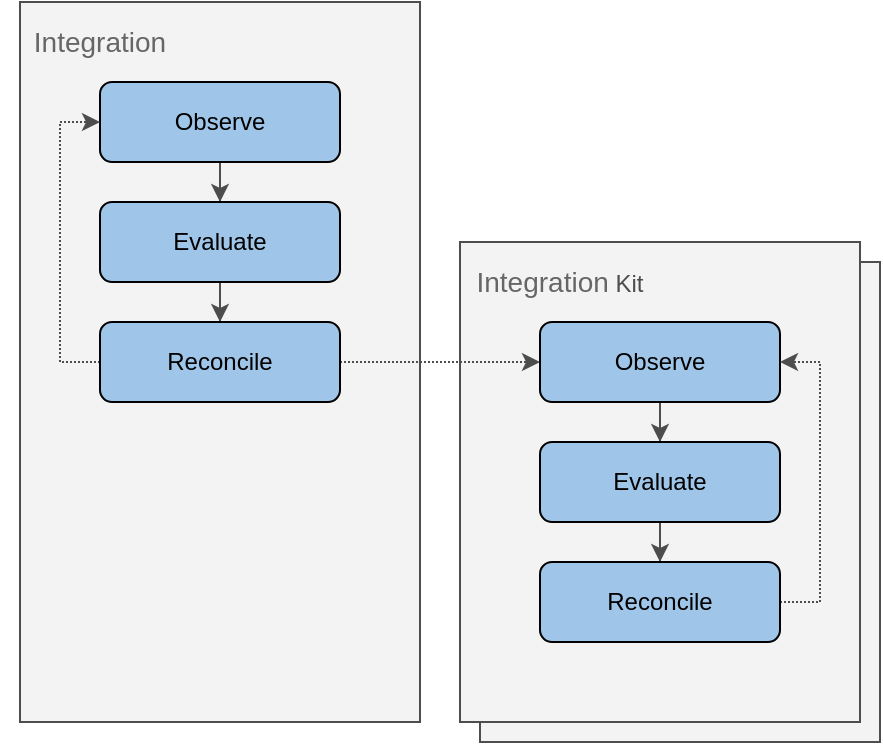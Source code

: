 <mxfile version="13.4.2" type="device"><diagram id="uLhqvVcLPNciDg8s2euJ" name="Page-1"><mxGraphModel dx="951" dy="532" grid="1" gridSize="10" guides="1" tooltips="1" connect="1" arrows="1" fold="1" page="1" pageScale="1" pageWidth="850" pageHeight="1100" math="0" shadow="0"><root><mxCell id="0"/><mxCell id="1" parent="0"/><mxCell id="goo48FFnwq-rB9i-AnSx-19" value="" style="rounded=0;whiteSpace=wrap;html=1;fillColor=#F3F3F3;strokeColor=#4D4D4D;" vertex="1" parent="1"><mxGeometry x="310" y="370" width="200" height="240" as="geometry"/></mxCell><mxCell id="goo48FFnwq-rB9i-AnSx-4" value="" style="rounded=0;whiteSpace=wrap;html=1;fillColor=#F3F3F3;strokeColor=#4D4D4D;" vertex="1" parent="1"><mxGeometry x="300" y="360" width="200" height="240" as="geometry"/></mxCell><mxCell id="goo48FFnwq-rB9i-AnSx-2" value="" style="rounded=0;whiteSpace=wrap;html=1;fillColor=#F3F3F3;strokeColor=#4D4D4D;" vertex="1" parent="1"><mxGeometry x="80" y="240" width="200" height="360" as="geometry"/></mxCell><mxCell id="7mvuAMyN5u68bHCK0cwX-4" value="" style="edgeStyle=orthogonalEdgeStyle;rounded=0;orthogonalLoop=1;jettySize=auto;html=1;strokeColor=#4D4D4D;" parent="1" source="7mvuAMyN5u68bHCK0cwX-1" target="7mvuAMyN5u68bHCK0cwX-2" edge="1"><mxGeometry relative="1" as="geometry"/></mxCell><mxCell id="7mvuAMyN5u68bHCK0cwX-1" value="Observe" style="rounded=1;whiteSpace=wrap;html=1;fillColor=#9FC5E8;" parent="1" vertex="1"><mxGeometry x="120" y="280" width="120" height="40" as="geometry"/></mxCell><mxCell id="7mvuAMyN5u68bHCK0cwX-5" value="" style="edgeStyle=orthogonalEdgeStyle;rounded=0;orthogonalLoop=1;jettySize=auto;html=1;strokeColor=#4D4D4D;" parent="1" source="7mvuAMyN5u68bHCK0cwX-2" target="7mvuAMyN5u68bHCK0cwX-3" edge="1"><mxGeometry relative="1" as="geometry"/></mxCell><mxCell id="7mvuAMyN5u68bHCK0cwX-2" value="Evaluate" style="rounded=1;whiteSpace=wrap;html=1;fillColor=#9FC5E8;" parent="1" vertex="1"><mxGeometry x="120" y="340" width="120" height="40" as="geometry"/></mxCell><mxCell id="goo48FFnwq-rB9i-AnSx-1" style="edgeStyle=orthogonalEdgeStyle;rounded=0;orthogonalLoop=1;jettySize=auto;html=1;exitX=0;exitY=0.5;exitDx=0;exitDy=0;entryX=0;entryY=0.5;entryDx=0;entryDy=0;dashed=1;dashPattern=1 1;strokeColor=#4D4D4D;" edge="1" parent="1" source="7mvuAMyN5u68bHCK0cwX-3" target="7mvuAMyN5u68bHCK0cwX-1"><mxGeometry relative="1" as="geometry"/></mxCell><mxCell id="goo48FFnwq-rB9i-AnSx-18" style="edgeStyle=orthogonalEdgeStyle;rounded=0;orthogonalLoop=1;jettySize=auto;html=1;exitX=1;exitY=0.5;exitDx=0;exitDy=0;dashed=1;dashPattern=1 1;strokeColor=#4D4D4D;" edge="1" parent="1" source="7mvuAMyN5u68bHCK0cwX-3" target="goo48FFnwq-rB9i-AnSx-5"><mxGeometry relative="1" as="geometry"/></mxCell><mxCell id="7mvuAMyN5u68bHCK0cwX-3" value="Reconcile" style="rounded=1;whiteSpace=wrap;html=1;fillColor=#9FC5E8;" parent="1" vertex="1"><mxGeometry x="120" y="400" width="120" height="40" as="geometry"/></mxCell><mxCell id="goo48FFnwq-rB9i-AnSx-3" value="&lt;font style=&quot;font-size: 14px&quot; color=&quot;#666666&quot;&gt;Integration&lt;/font&gt;" style="text;html=1;strokeColor=none;fillColor=none;align=center;verticalAlign=middle;whiteSpace=wrap;rounded=0;" vertex="1" parent="1"><mxGeometry x="70" y="250" width="100" height="20" as="geometry"/></mxCell><mxCell id="goo48FFnwq-rB9i-AnSx-10" value="" style="edgeStyle=orthogonalEdgeStyle;rounded=0;orthogonalLoop=1;jettySize=auto;html=1;strokeColor=#4D4D4D;" edge="1" parent="1" source="goo48FFnwq-rB9i-AnSx-5" target="goo48FFnwq-rB9i-AnSx-6"><mxGeometry relative="1" as="geometry"/></mxCell><mxCell id="goo48FFnwq-rB9i-AnSx-5" value="Observe" style="rounded=1;whiteSpace=wrap;html=1;fillColor=#9FC5E8;" vertex="1" parent="1"><mxGeometry x="340" y="400" width="120" height="40" as="geometry"/></mxCell><mxCell id="goo48FFnwq-rB9i-AnSx-14" value="" style="edgeStyle=orthogonalEdgeStyle;rounded=0;orthogonalLoop=1;jettySize=auto;html=1;strokeColor=#4D4D4D;" edge="1" parent="1" source="goo48FFnwq-rB9i-AnSx-6" target="goo48FFnwq-rB9i-AnSx-13"><mxGeometry relative="1" as="geometry"/></mxCell><mxCell id="goo48FFnwq-rB9i-AnSx-6" value="Evaluate" style="rounded=1;whiteSpace=wrap;html=1;fillColor=#9FC5E8;" vertex="1" parent="1"><mxGeometry x="340" y="460" width="120" height="40" as="geometry"/></mxCell><mxCell id="goo48FFnwq-rB9i-AnSx-17" style="edgeStyle=orthogonalEdgeStyle;rounded=0;orthogonalLoop=1;jettySize=auto;html=1;exitX=1;exitY=0.5;exitDx=0;exitDy=0;entryX=1;entryY=0.5;entryDx=0;entryDy=0;strokeColor=#4D4D4D;dashed=1;dashPattern=1 1;" edge="1" parent="1" source="goo48FFnwq-rB9i-AnSx-13" target="goo48FFnwq-rB9i-AnSx-5"><mxGeometry relative="1" as="geometry"/></mxCell><mxCell id="goo48FFnwq-rB9i-AnSx-13" value="Reconcile" style="rounded=1;whiteSpace=wrap;html=1;fillColor=#9FC5E8;" vertex="1" parent="1"><mxGeometry x="340" y="520" width="120" height="40" as="geometry"/></mxCell><mxCell id="goo48FFnwq-rB9i-AnSx-9" value="&lt;font style=&quot;font-size: 14px&quot; color=&quot;#666666&quot;&gt;Integration&lt;/font&gt; &lt;font color=&quot;#4D4D4D&quot;&gt;Kit&lt;/font&gt;" style="text;html=1;strokeColor=none;fillColor=none;align=center;verticalAlign=middle;whiteSpace=wrap;rounded=0;" vertex="1" parent="1"><mxGeometry x="300" y="370" width="100" height="20" as="geometry"/></mxCell></root></mxGraphModel></diagram></mxfile>